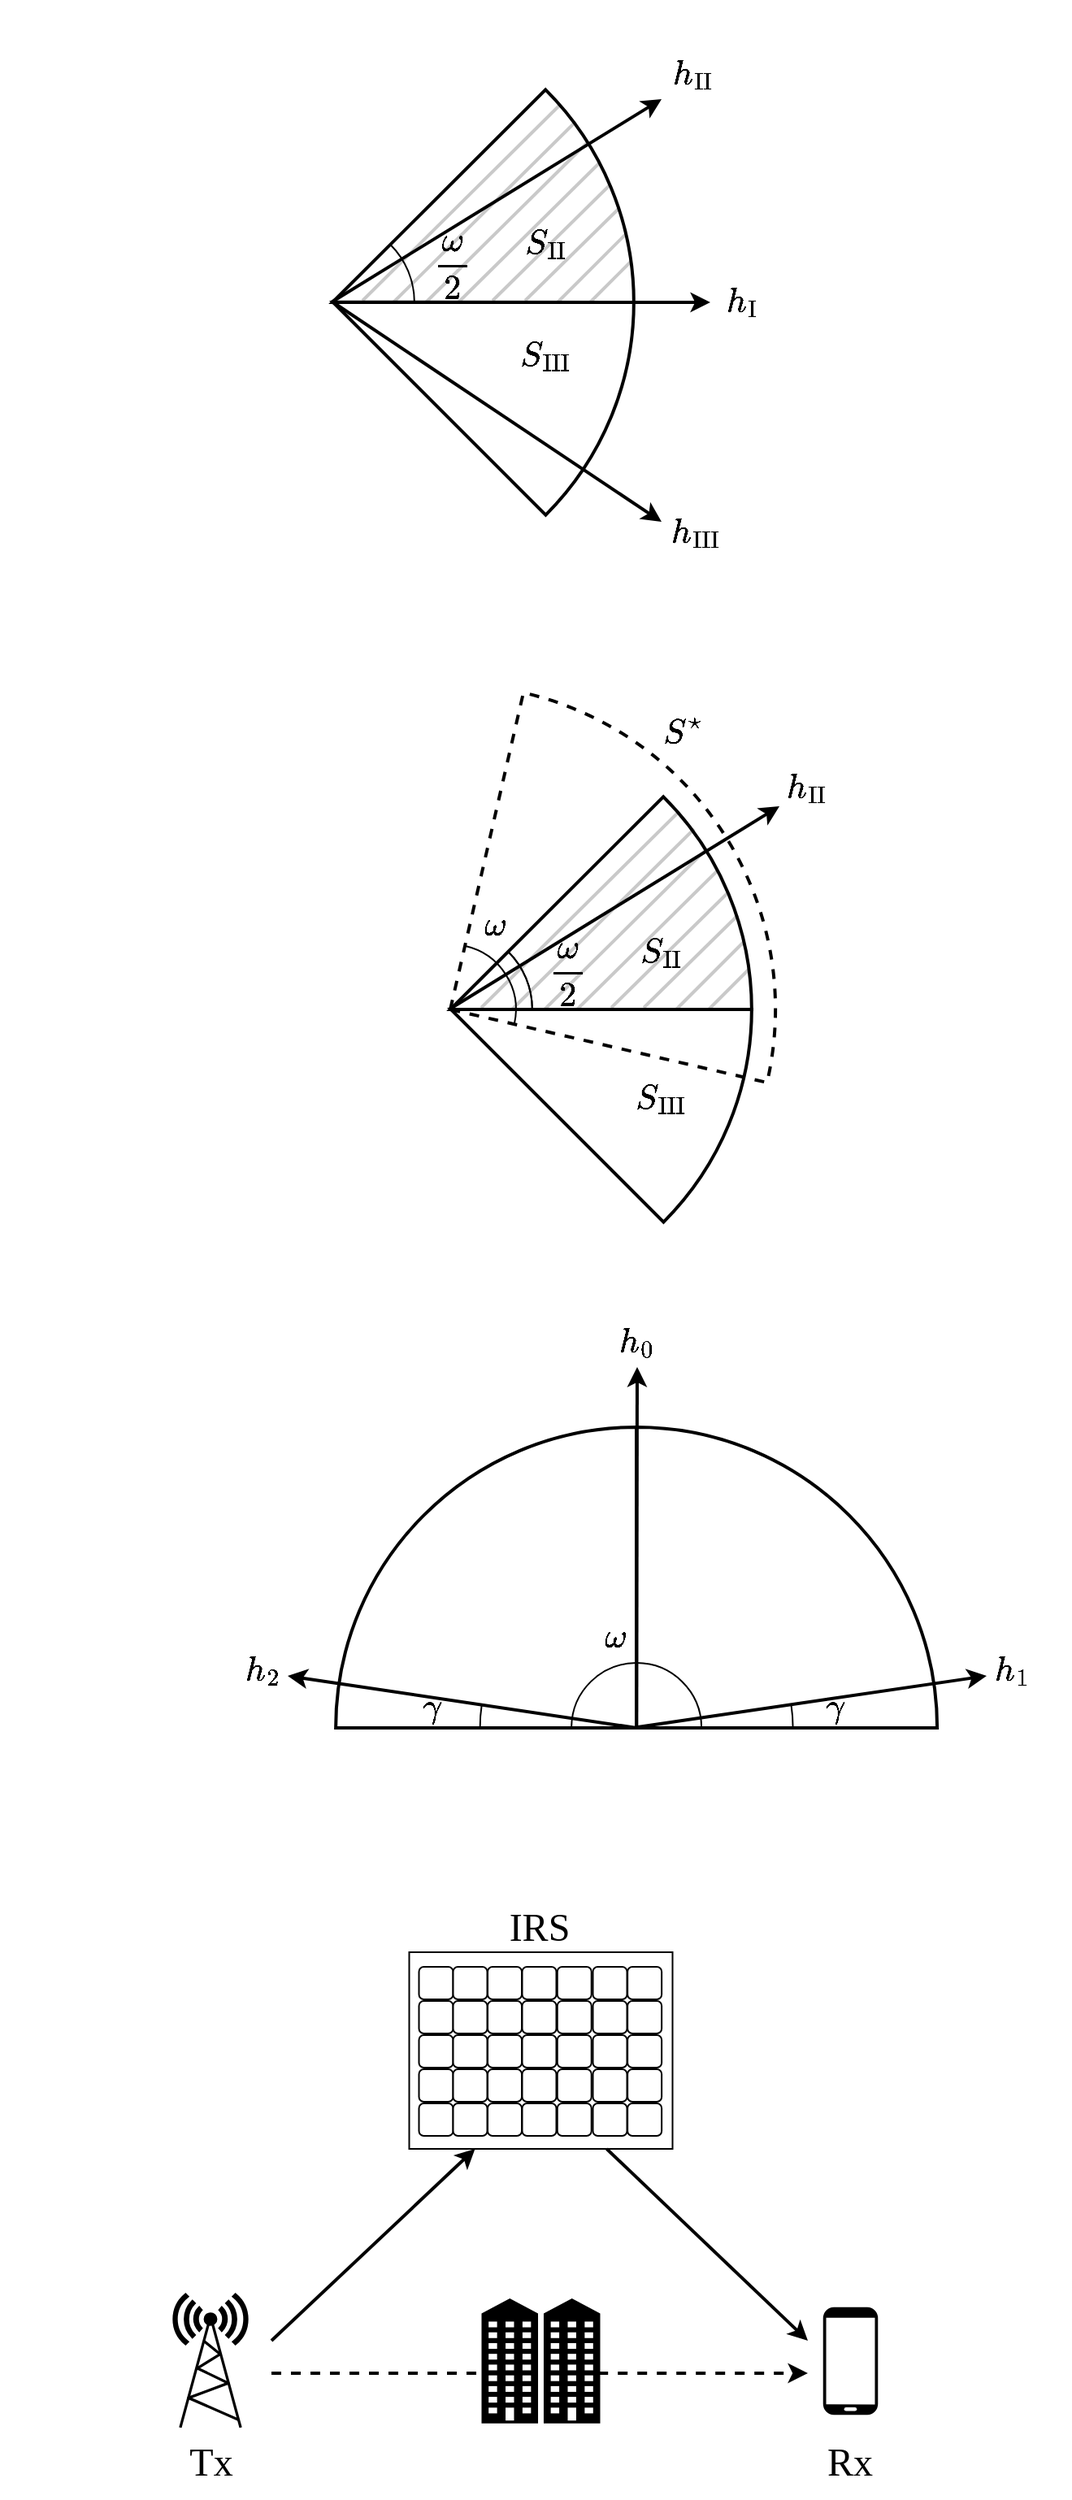 <mxfile version="21.0.2" type="github">
  <diagram id="85g586EzvK8vTw8IZWv8" name="Page-1">
    <mxGraphModel dx="683" dy="375" grid="1" gridSize="10" guides="1" tooltips="1" connect="1" arrows="1" fold="1" page="1" pageScale="1" pageWidth="827" pageHeight="1169" math="1" shadow="0">
      <root>
        <mxCell id="0" />
        <mxCell id="1" parent="0" />
        <mxCell id="nGFfkb9SAOatxK-0Stbt-59" value="" style="group" parent="1" vertex="1" connectable="0">
          <mxGeometry x="299" y="519" width="165" height="121" as="geometry" />
        </mxCell>
        <mxCell id="nGFfkb9SAOatxK-0Stbt-51" value="" style="endArrow=none;html=1;rounded=0;strokeWidth=2;strokeColor=#C9C9C9;" parent="nGFfkb9SAOatxK-0Stbt-59" edge="1">
          <mxGeometry width="50" height="50" relative="1" as="geometry">
            <mxPoint y="120" as="sourcePoint" />
            <mxPoint x="121" as="targetPoint" />
          </mxGeometry>
        </mxCell>
        <mxCell id="nGFfkb9SAOatxK-0Stbt-52" value="" style="endArrow=none;html=1;rounded=0;strokeWidth=2;strokeColor=#C9C9C9;" parent="nGFfkb9SAOatxK-0Stbt-59" edge="1">
          <mxGeometry width="50" height="50" relative="1" as="geometry">
            <mxPoint x="19" y="121" as="sourcePoint" />
            <mxPoint x="131" y="10" as="targetPoint" />
          </mxGeometry>
        </mxCell>
        <mxCell id="nGFfkb9SAOatxK-0Stbt-53" value="" style="endArrow=none;html=1;rounded=0;strokeWidth=2;strokeColor=#C9C9C9;" parent="nGFfkb9SAOatxK-0Stbt-59" edge="1">
          <mxGeometry width="50" height="50" relative="1" as="geometry">
            <mxPoint x="39" y="121" as="sourcePoint" />
            <mxPoint x="139" y="22" as="targetPoint" />
          </mxGeometry>
        </mxCell>
        <mxCell id="nGFfkb9SAOatxK-0Stbt-54" value="" style="endArrow=none;html=1;rounded=0;strokeWidth=2;strokeColor=#C9C9C9;" parent="nGFfkb9SAOatxK-0Stbt-59" edge="1">
          <mxGeometry width="50" height="50" relative="1" as="geometry">
            <mxPoint x="59" y="121" as="sourcePoint" />
            <mxPoint x="146" y="35" as="targetPoint" />
          </mxGeometry>
        </mxCell>
        <mxCell id="nGFfkb9SAOatxK-0Stbt-55" value="" style="endArrow=none;html=1;rounded=0;strokeWidth=2;strokeColor=#C9C9C9;" parent="nGFfkb9SAOatxK-0Stbt-59" edge="1">
          <mxGeometry width="50" height="50" relative="1" as="geometry">
            <mxPoint x="80" y="120" as="sourcePoint" />
            <mxPoint x="152" y="49" as="targetPoint" />
          </mxGeometry>
        </mxCell>
        <mxCell id="nGFfkb9SAOatxK-0Stbt-56" value="" style="endArrow=none;html=1;rounded=0;strokeWidth=2;strokeColor=#C9C9C9;" parent="nGFfkb9SAOatxK-0Stbt-59" edge="1">
          <mxGeometry width="50" height="50" relative="1" as="geometry">
            <mxPoint x="100" y="120" as="sourcePoint" />
            <mxPoint x="158" y="63" as="targetPoint" />
          </mxGeometry>
        </mxCell>
        <mxCell id="nGFfkb9SAOatxK-0Stbt-57" value="" style="endArrow=none;html=1;rounded=0;strokeWidth=2;strokeColor=#C9C9C9;" parent="nGFfkb9SAOatxK-0Stbt-59" edge="1">
          <mxGeometry width="50" height="50" relative="1" as="geometry">
            <mxPoint x="120" y="121" as="sourcePoint" />
            <mxPoint x="162" y="79" as="targetPoint" />
          </mxGeometry>
        </mxCell>
        <mxCell id="nGFfkb9SAOatxK-0Stbt-58" value="" style="endArrow=none;html=1;rounded=0;strokeWidth=2;strokeColor=#C9C9C9;" parent="nGFfkb9SAOatxK-0Stbt-59" edge="1">
          <mxGeometry width="50" height="50" relative="1" as="geometry">
            <mxPoint x="140" y="121" as="sourcePoint" />
            <mxPoint x="165" y="96" as="targetPoint" />
          </mxGeometry>
        </mxCell>
        <mxCell id="nGFfkb9SAOatxK-0Stbt-44" value="" style="endArrow=none;html=1;rounded=0;strokeWidth=2;strokeColor=#C9C9C9;" parent="1" edge="1">
          <mxGeometry width="50" height="50" relative="1" as="geometry">
            <mxPoint x="245" y="205" as="sourcePoint" />
            <mxPoint x="357" y="94" as="targetPoint" />
          </mxGeometry>
        </mxCell>
        <mxCell id="nGFfkb9SAOatxK-0Stbt-45" value="" style="endArrow=none;html=1;rounded=0;strokeWidth=2;strokeColor=#C9C9C9;" parent="1" edge="1">
          <mxGeometry width="50" height="50" relative="1" as="geometry">
            <mxPoint x="265" y="205" as="sourcePoint" />
            <mxPoint x="365" y="106" as="targetPoint" />
          </mxGeometry>
        </mxCell>
        <mxCell id="nGFfkb9SAOatxK-0Stbt-46" value="" style="endArrow=none;html=1;rounded=0;strokeWidth=2;strokeColor=#C9C9C9;" parent="1" edge="1">
          <mxGeometry width="50" height="50" relative="1" as="geometry">
            <mxPoint x="285" y="205" as="sourcePoint" />
            <mxPoint x="372" y="119" as="targetPoint" />
          </mxGeometry>
        </mxCell>
        <mxCell id="nGFfkb9SAOatxK-0Stbt-47" value="" style="endArrow=none;html=1;rounded=0;strokeWidth=2;strokeColor=#C9C9C9;" parent="1" edge="1">
          <mxGeometry width="50" height="50" relative="1" as="geometry">
            <mxPoint x="306" y="204" as="sourcePoint" />
            <mxPoint x="378" y="133" as="targetPoint" />
          </mxGeometry>
        </mxCell>
        <mxCell id="nGFfkb9SAOatxK-0Stbt-48" value="" style="endArrow=none;html=1;rounded=0;strokeWidth=2;strokeColor=#C9C9C9;" parent="1" edge="1">
          <mxGeometry width="50" height="50" relative="1" as="geometry">
            <mxPoint x="326" y="204" as="sourcePoint" />
            <mxPoint x="384" y="147" as="targetPoint" />
          </mxGeometry>
        </mxCell>
        <mxCell id="nGFfkb9SAOatxK-0Stbt-49" value="" style="endArrow=none;html=1;rounded=0;strokeWidth=2;strokeColor=#C9C9C9;" parent="1" edge="1">
          <mxGeometry width="50" height="50" relative="1" as="geometry">
            <mxPoint x="346" y="205" as="sourcePoint" />
            <mxPoint x="388" y="163" as="targetPoint" />
          </mxGeometry>
        </mxCell>
        <mxCell id="nGFfkb9SAOatxK-0Stbt-50" value="" style="endArrow=none;html=1;rounded=0;strokeWidth=2;strokeColor=#C9C9C9;" parent="1" edge="1">
          <mxGeometry width="50" height="50" relative="1" as="geometry">
            <mxPoint x="366" y="205" as="sourcePoint" />
            <mxPoint x="391" y="180" as="targetPoint" />
          </mxGeometry>
        </mxCell>
        <mxCell id="nGFfkb9SAOatxK-0Stbt-43" value="" style="endArrow=none;html=1;rounded=0;strokeWidth=2;strokeColor=#C9C9C9;" parent="1" edge="1">
          <mxGeometry width="50" height="50" relative="1" as="geometry">
            <mxPoint x="226" y="204" as="sourcePoint" />
            <mxPoint x="347" y="84" as="targetPoint" />
          </mxGeometry>
        </mxCell>
        <mxCell id="nGFfkb9SAOatxK-0Stbt-38" value="" style="verticalLabelPosition=bottom;verticalAlign=top;html=1;shape=mxgraph.basic.pie;startAngle=0.25;endAngle=0.5;shadow=0;rotation=270;fillColor=none;fillStyle=cross-hatch;strokeWidth=2;" parent="1" vertex="1">
          <mxGeometry x="209.56" y="897" width="370" height="370" as="geometry" />
        </mxCell>
        <mxCell id="yVYgqpm7gj8_jOVNNwGC-49" value="" style="rounded=0;whiteSpace=wrap;html=1;" parent="1" vertex="1">
          <mxGeometry x="254.75" y="1220" width="162" height="121" as="geometry" />
        </mxCell>
        <mxCell id="PyO2Ggy3WTRFLJfQddXv-44" value="" style="verticalLabelPosition=bottom;verticalAlign=top;html=1;shape=mxgraph.basic.pie;startAngle=0.125;endAngle=0.25;shadow=0;rotation=0;fillStyle=hatch;strokeWidth=2;aspect=fixed;fillColor=none;" parent="1" vertex="1">
          <mxGeometry x="22.12" y="20.0" width="370.81" height="370" as="geometry" />
        </mxCell>
        <mxCell id="PyO2Ggy3WTRFLJfQddXv-43" value="$$h_\text{I}$$" style="text;html=1;strokeColor=none;fillColor=none;align=center;verticalAlign=middle;whiteSpace=wrap;rounded=0;shadow=0;sketch=0;fontSize=18;" parent="1" vertex="1">
          <mxGeometry x="450" y="190" width="20" height="30" as="geometry" />
        </mxCell>
        <mxCell id="PyO2Ggy3WTRFLJfQddXv-59" value="" style="verticalLabelPosition=bottom;verticalAlign=top;html=1;shape=mxgraph.basic.pie;startAngle=0.125;endAngle=0.375;shadow=0;rotation=328;gradientColor=none;fillColor=none;fillStyle=dashed;dashed=1;strokeWidth=2;" parent="1" vertex="1">
          <mxGeometry x="80.02" y="440" width="400" height="400" as="geometry" />
        </mxCell>
        <mxCell id="LCEAn6SN-X00JBckabs0-1" value="" style="verticalLabelPosition=bottom;verticalAlign=top;html=1;shape=mxgraph.basic.pie;startAngle=0.25;endAngle=0.375;shadow=0;rotation=0;fillColor=none;fillStyle=cross-hatch;strokeWidth=2;" parent="1" vertex="1">
          <mxGeometry x="22.93" y="20.0" width="370" height="370" as="geometry" />
        </mxCell>
        <mxCell id="LCEAn6SN-X00JBckabs0-2" value="$$S_{\text{II}}$$" style="text;html=1;strokeColor=none;fillColor=none;align=center;verticalAlign=middle;whiteSpace=wrap;rounded=0;fontSize=18;" parent="1" vertex="1">
          <mxGeometry x="309.37" y="154" width="60" height="30" as="geometry" />
        </mxCell>
        <mxCell id="z3RL2ZZ6f8MCvAjvbJkS-1" value="$$S_{\text{III}}$$" style="text;html=1;strokeColor=none;fillColor=none;align=center;verticalAlign=middle;whiteSpace=wrap;rounded=0;opacity=90;fontSize=18;" parent="1" vertex="1">
          <mxGeometry x="309.37" y="223" width="60" height="30" as="geometry" />
        </mxCell>
        <mxCell id="PyO2Ggy3WTRFLJfQddXv-7" value="" style="endArrow=classic;html=1;rounded=0;strokeWidth=2;" parent="1" edge="1">
          <mxGeometry width="50" height="50" relative="1" as="geometry">
            <mxPoint x="207.118" y="204.888" as="sourcePoint" />
            <mxPoint x="440" y="205" as="targetPoint" />
          </mxGeometry>
        </mxCell>
        <mxCell id="z3RL2ZZ6f8MCvAjvbJkS-5" value="$$S^\star$$" style="text;html=1;strokeColor=none;fillColor=none;align=center;verticalAlign=middle;whiteSpace=wrap;rounded=0;opacity=90;fontSize=18;" parent="1" vertex="1">
          <mxGeometry x="392.93" y="455.0" width="60" height="30" as="geometry" />
        </mxCell>
        <mxCell id="z3RL2ZZ6f8MCvAjvbJkS-9" value="$$\frac{\omega}{2}$$" style="text;html=1;strokeColor=none;fillColor=none;align=center;verticalAlign=middle;whiteSpace=wrap;rounded=0;fontSize=18;" parent="1" vertex="1">
          <mxGeometry x="270.96" y="168" width="20.12" height="30" as="geometry" />
        </mxCell>
        <mxCell id="yVYgqpm7gj8_jOVNNwGC-1" value="" style="verticalAlign=top;verticalLabelPosition=bottom;labelPosition=center;align=center;html=1;outlineConnect=0;gradientDirection=north;strokeWidth=2;shape=mxgraph.networks.radio_tower;fillColor=#000000;" parent="1" vertex="1">
          <mxGeometry x="110" y="1430.59" width="45" height="81.82" as="geometry" />
        </mxCell>
        <mxCell id="yVYgqpm7gj8_jOVNNwGC-2" value="" style="verticalAlign=top;verticalLabelPosition=bottom;labelPosition=center;align=center;html=1;outlineConnect=0;gradientDirection=north;strokeWidth=2;shape=mxgraph.networks.mobile;fillColor=#000000;strokeColor=#000000;fontColor=#333333;" parent="1" vertex="1">
          <mxGeometry x="510" y="1439" width="32.5" height="65" as="geometry" />
        </mxCell>
        <mxCell id="yVYgqpm7gj8_jOVNNwGC-3" value="" style="verticalAlign=top;verticalLabelPosition=bottom;labelPosition=center;align=center;html=1;outlineConnect=0;gradientDirection=north;strokeWidth=2;shape=mxgraph.networks.community;fillColor=#000000;strokeColor=#000000;" parent="1" vertex="1">
          <mxGeometry x="300.12" y="1434" width="71.25" height="75" as="geometry" />
        </mxCell>
        <mxCell id="yVYgqpm7gj8_jOVNNwGC-47" value="" style="group;shadow=1;" parent="1" vertex="1" connectable="0">
          <mxGeometry x="260.75" y="1229" width="149.32" height="119.5" as="geometry" />
        </mxCell>
        <mxCell id="yVYgqpm7gj8_jOVNNwGC-5" value="" style="rounded=1;whiteSpace=wrap;html=1;imageWidth=24;container=0;" parent="yVYgqpm7gj8_jOVNNwGC-47" vertex="1">
          <mxGeometry width="21" height="20" as="geometry" />
        </mxCell>
        <mxCell id="yVYgqpm7gj8_jOVNNwGC-7" value="" style="rounded=1;whiteSpace=wrap;html=1;imageWidth=24;container=0;" parent="yVYgqpm7gj8_jOVNNwGC-47" vertex="1">
          <mxGeometry x="21" width="21" height="20" as="geometry" />
        </mxCell>
        <mxCell id="yVYgqpm7gj8_jOVNNwGC-8" value="" style="rounded=1;whiteSpace=wrap;html=1;imageWidth=24;container=0;" parent="yVYgqpm7gj8_jOVNNwGC-47" vertex="1">
          <mxGeometry x="42.26" width="21" height="20" as="geometry" />
        </mxCell>
        <mxCell id="yVYgqpm7gj8_jOVNNwGC-10" value="" style="rounded=1;whiteSpace=wrap;html=1;imageWidth=24;container=0;" parent="yVYgqpm7gj8_jOVNNwGC-47" vertex="1">
          <mxGeometry x="63.5" width="21" height="20" as="geometry" />
        </mxCell>
        <mxCell id="yVYgqpm7gj8_jOVNNwGC-11" value="" style="rounded=1;whiteSpace=wrap;html=1;imageWidth=24;container=0;" parent="yVYgqpm7gj8_jOVNNwGC-47" vertex="1">
          <mxGeometry x="85.12" width="21" height="20" as="geometry" />
        </mxCell>
        <mxCell id="yVYgqpm7gj8_jOVNNwGC-12" value="" style="rounded=1;whiteSpace=wrap;html=1;imageWidth=24;container=0;" parent="yVYgqpm7gj8_jOVNNwGC-47" vertex="1">
          <mxGeometry x="107" width="21" height="20" as="geometry" />
        </mxCell>
        <mxCell id="yVYgqpm7gj8_jOVNNwGC-13" value="" style="rounded=1;whiteSpace=wrap;html=1;imageWidth=24;container=0;" parent="yVYgqpm7gj8_jOVNNwGC-47" vertex="1">
          <mxGeometry x="128.32" width="21" height="20" as="geometry" />
        </mxCell>
        <mxCell id="yVYgqpm7gj8_jOVNNwGC-16" value="" style="rounded=1;whiteSpace=wrap;html=1;imageWidth=24;container=0;" parent="yVYgqpm7gj8_jOVNNwGC-47" vertex="1">
          <mxGeometry y="21" width="21" height="20" as="geometry" />
        </mxCell>
        <mxCell id="yVYgqpm7gj8_jOVNNwGC-17" value="" style="rounded=1;whiteSpace=wrap;html=1;imageWidth=24;container=0;" parent="yVYgqpm7gj8_jOVNNwGC-47" vertex="1">
          <mxGeometry x="21" y="21" width="21" height="20" as="geometry" />
        </mxCell>
        <mxCell id="yVYgqpm7gj8_jOVNNwGC-18" value="" style="rounded=1;whiteSpace=wrap;html=1;imageWidth=24;container=0;" parent="yVYgqpm7gj8_jOVNNwGC-47" vertex="1">
          <mxGeometry x="42.26" y="21" width="21" height="20" as="geometry" />
        </mxCell>
        <mxCell id="yVYgqpm7gj8_jOVNNwGC-19" value="" style="rounded=1;whiteSpace=wrap;html=1;imageWidth=24;container=0;" parent="yVYgqpm7gj8_jOVNNwGC-47" vertex="1">
          <mxGeometry x="63.5" y="21" width="21" height="20" as="geometry" />
        </mxCell>
        <mxCell id="yVYgqpm7gj8_jOVNNwGC-20" value="" style="rounded=1;whiteSpace=wrap;html=1;imageWidth=24;container=0;" parent="yVYgqpm7gj8_jOVNNwGC-47" vertex="1">
          <mxGeometry x="85.12" y="21" width="21" height="20" as="geometry" />
        </mxCell>
        <mxCell id="yVYgqpm7gj8_jOVNNwGC-21" value="" style="rounded=1;whiteSpace=wrap;html=1;imageWidth=24;container=0;" parent="yVYgqpm7gj8_jOVNNwGC-47" vertex="1">
          <mxGeometry x="107" y="21" width="21" height="20" as="geometry" />
        </mxCell>
        <mxCell id="yVYgqpm7gj8_jOVNNwGC-22" value="" style="rounded=1;whiteSpace=wrap;html=1;imageWidth=24;container=0;" parent="yVYgqpm7gj8_jOVNNwGC-47" vertex="1">
          <mxGeometry x="128.32" y="21" width="21" height="20" as="geometry" />
        </mxCell>
        <mxCell id="yVYgqpm7gj8_jOVNNwGC-24" value="" style="rounded=1;whiteSpace=wrap;html=1;imageWidth=24;container=0;" parent="yVYgqpm7gj8_jOVNNwGC-47" vertex="1">
          <mxGeometry y="42" width="21" height="20" as="geometry" />
        </mxCell>
        <mxCell id="yVYgqpm7gj8_jOVNNwGC-25" value="" style="rounded=1;whiteSpace=wrap;html=1;imageWidth=24;container=0;" parent="yVYgqpm7gj8_jOVNNwGC-47" vertex="1">
          <mxGeometry x="21" y="42" width="21" height="20" as="geometry" />
        </mxCell>
        <mxCell id="yVYgqpm7gj8_jOVNNwGC-26" value="" style="rounded=1;whiteSpace=wrap;html=1;imageWidth=24;container=0;" parent="yVYgqpm7gj8_jOVNNwGC-47" vertex="1">
          <mxGeometry x="42.26" y="42" width="21" height="20" as="geometry" />
        </mxCell>
        <mxCell id="yVYgqpm7gj8_jOVNNwGC-27" value="" style="rounded=1;whiteSpace=wrap;html=1;imageWidth=24;container=0;" parent="yVYgqpm7gj8_jOVNNwGC-47" vertex="1">
          <mxGeometry x="63.5" y="42" width="21" height="20" as="geometry" />
        </mxCell>
        <mxCell id="yVYgqpm7gj8_jOVNNwGC-28" value="" style="rounded=1;whiteSpace=wrap;html=1;imageWidth=24;container=0;" parent="yVYgqpm7gj8_jOVNNwGC-47" vertex="1">
          <mxGeometry x="85.12" y="42" width="21" height="20" as="geometry" />
        </mxCell>
        <mxCell id="yVYgqpm7gj8_jOVNNwGC-29" value="" style="rounded=1;whiteSpace=wrap;html=1;imageWidth=24;container=0;" parent="yVYgqpm7gj8_jOVNNwGC-47" vertex="1">
          <mxGeometry x="107" y="42" width="21" height="20" as="geometry" />
        </mxCell>
        <mxCell id="yVYgqpm7gj8_jOVNNwGC-30" value="" style="rounded=1;whiteSpace=wrap;html=1;imageWidth=24;container=0;" parent="yVYgqpm7gj8_jOVNNwGC-47" vertex="1">
          <mxGeometry x="128.32" y="42" width="21" height="20" as="geometry" />
        </mxCell>
        <mxCell id="yVYgqpm7gj8_jOVNNwGC-31" value="" style="rounded=1;whiteSpace=wrap;html=1;imageWidth=24;container=0;" parent="yVYgqpm7gj8_jOVNNwGC-47" vertex="1">
          <mxGeometry y="63" width="21" height="20" as="geometry" />
        </mxCell>
        <mxCell id="yVYgqpm7gj8_jOVNNwGC-32" value="" style="rounded=1;whiteSpace=wrap;html=1;imageWidth=24;container=0;" parent="yVYgqpm7gj8_jOVNNwGC-47" vertex="1">
          <mxGeometry x="21" y="63" width="21" height="20" as="geometry" />
        </mxCell>
        <mxCell id="yVYgqpm7gj8_jOVNNwGC-33" value="" style="rounded=1;whiteSpace=wrap;html=1;imageWidth=24;container=0;" parent="yVYgqpm7gj8_jOVNNwGC-47" vertex="1">
          <mxGeometry x="42.26" y="63" width="21" height="20" as="geometry" />
        </mxCell>
        <mxCell id="yVYgqpm7gj8_jOVNNwGC-34" value="" style="rounded=1;whiteSpace=wrap;html=1;imageWidth=24;container=0;" parent="yVYgqpm7gj8_jOVNNwGC-47" vertex="1">
          <mxGeometry x="63.5" y="63" width="21" height="20" as="geometry" />
        </mxCell>
        <mxCell id="yVYgqpm7gj8_jOVNNwGC-35" value="" style="rounded=1;whiteSpace=wrap;html=1;imageWidth=24;container=0;" parent="yVYgqpm7gj8_jOVNNwGC-47" vertex="1">
          <mxGeometry x="85.12" y="63" width="21" height="20" as="geometry" />
        </mxCell>
        <mxCell id="yVYgqpm7gj8_jOVNNwGC-36" value="" style="rounded=1;whiteSpace=wrap;html=1;imageWidth=24;container=0;" parent="yVYgqpm7gj8_jOVNNwGC-47" vertex="1">
          <mxGeometry x="107" y="63" width="21" height="20" as="geometry" />
        </mxCell>
        <mxCell id="yVYgqpm7gj8_jOVNNwGC-37" value="" style="rounded=1;whiteSpace=wrap;html=1;imageWidth=24;container=0;" parent="yVYgqpm7gj8_jOVNNwGC-47" vertex="1">
          <mxGeometry x="128.32" y="63" width="21" height="20" as="geometry" />
        </mxCell>
        <mxCell id="yVYgqpm7gj8_jOVNNwGC-38" value="" style="rounded=1;whiteSpace=wrap;html=1;imageWidth=24;container=0;" parent="yVYgqpm7gj8_jOVNNwGC-47" vertex="1">
          <mxGeometry y="84" width="21" height="20" as="geometry" />
        </mxCell>
        <mxCell id="yVYgqpm7gj8_jOVNNwGC-39" value="" style="rounded=1;whiteSpace=wrap;html=1;imageWidth=24;container=0;" parent="yVYgqpm7gj8_jOVNNwGC-47" vertex="1">
          <mxGeometry x="21" y="84" width="21" height="20" as="geometry" />
        </mxCell>
        <mxCell id="yVYgqpm7gj8_jOVNNwGC-40" value="" style="rounded=1;whiteSpace=wrap;html=1;imageWidth=24;container=0;" parent="yVYgqpm7gj8_jOVNNwGC-47" vertex="1">
          <mxGeometry x="42.26" y="84" width="21" height="20" as="geometry" />
        </mxCell>
        <mxCell id="yVYgqpm7gj8_jOVNNwGC-41" value="" style="rounded=1;whiteSpace=wrap;html=1;imageWidth=24;container=0;" parent="yVYgqpm7gj8_jOVNNwGC-47" vertex="1">
          <mxGeometry x="63.5" y="84" width="21" height="20" as="geometry" />
        </mxCell>
        <mxCell id="yVYgqpm7gj8_jOVNNwGC-42" value="" style="rounded=1;whiteSpace=wrap;html=1;imageWidth=24;container=0;" parent="yVYgqpm7gj8_jOVNNwGC-47" vertex="1">
          <mxGeometry x="85.12" y="84" width="21" height="20" as="geometry" />
        </mxCell>
        <mxCell id="yVYgqpm7gj8_jOVNNwGC-43" value="" style="rounded=1;whiteSpace=wrap;html=1;imageWidth=24;container=0;" parent="yVYgqpm7gj8_jOVNNwGC-47" vertex="1">
          <mxGeometry x="107" y="84" width="21" height="20" as="geometry" />
        </mxCell>
        <mxCell id="yVYgqpm7gj8_jOVNNwGC-44" value="" style="rounded=1;whiteSpace=wrap;html=1;imageWidth=24;container=0;" parent="yVYgqpm7gj8_jOVNNwGC-47" vertex="1">
          <mxGeometry x="128.32" y="84" width="21" height="20" as="geometry" />
        </mxCell>
        <mxCell id="yVYgqpm7gj8_jOVNNwGC-50" value="" style="endArrow=classic;html=1;rounded=0;startArrow=none;dashed=1;strokeWidth=2;" parent="1" edge="1">
          <mxGeometry width="50" height="50" relative="1" as="geometry">
            <mxPoint x="371.095" y="1479" as="sourcePoint" />
            <mxPoint x="500" y="1479" as="targetPoint" />
          </mxGeometry>
        </mxCell>
        <mxCell id="yVYgqpm7gj8_jOVNNwGC-52" value="" style="endArrow=none;html=1;rounded=0;dashed=1;strokeWidth=2;" parent="1" edge="1">
          <mxGeometry width="50" height="50" relative="1" as="geometry">
            <mxPoint x="170" y="1479" as="sourcePoint" />
            <mxPoint x="300.385" y="1479" as="targetPoint" />
          </mxGeometry>
        </mxCell>
        <mxCell id="yVYgqpm7gj8_jOVNNwGC-53" value="" style="endArrow=classic;html=1;rounded=0;entryX=0.25;entryY=1;entryDx=0;entryDy=0;strokeWidth=2;" parent="1" target="yVYgqpm7gj8_jOVNNwGC-49" edge="1">
          <mxGeometry width="50" height="50" relative="1" as="geometry">
            <mxPoint x="170" y="1459" as="sourcePoint" />
            <mxPoint x="600" y="1219" as="targetPoint" />
          </mxGeometry>
        </mxCell>
        <mxCell id="yVYgqpm7gj8_jOVNNwGC-55" value="" style="endArrow=classic;html=1;rounded=0;exitX=0.75;exitY=1;exitDx=0;exitDy=0;strokeWidth=2;" parent="1" source="yVYgqpm7gj8_jOVNNwGC-49" edge="1">
          <mxGeometry width="50" height="50" relative="1" as="geometry">
            <mxPoint x="550" y="1269" as="sourcePoint" />
            <mxPoint x="500" y="1459" as="targetPoint" />
          </mxGeometry>
        </mxCell>
        <mxCell id="yVYgqpm7gj8_jOVNNwGC-56" value="&lt;font style=&quot;font-size: 24px;&quot; face=&quot;Times New Roman&quot;&gt;Tx&lt;/font&gt;" style="text;html=1;strokeColor=none;fillColor=none;align=center;verticalAlign=middle;whiteSpace=wrap;rounded=0;shadow=1;" parent="1" vertex="1">
          <mxGeometry x="102.5" y="1519" width="60" height="30" as="geometry" />
        </mxCell>
        <mxCell id="yVYgqpm7gj8_jOVNNwGC-57" value="&lt;font style=&quot;font-size: 24px;&quot; face=&quot;Times New Roman&quot;&gt;Rx&lt;/font&gt;" style="text;html=1;strokeColor=none;fillColor=none;align=center;verticalAlign=middle;whiteSpace=wrap;rounded=0;shadow=1;" parent="1" vertex="1">
          <mxGeometry x="496.25" y="1519" width="60" height="30" as="geometry" />
        </mxCell>
        <mxCell id="yVYgqpm7gj8_jOVNNwGC-58" value="&lt;font style=&quot;font-size: 24px;&quot; face=&quot;Times New Roman&quot;&gt;IRS&lt;/font&gt;" style="text;html=1;strokeColor=none;fillColor=none;align=center;verticalAlign=middle;whiteSpace=wrap;rounded=0;shadow=1;" parent="1" vertex="1">
          <mxGeometry x="305.41" y="1190" width="60" height="30" as="geometry" />
        </mxCell>
        <mxCell id="nGFfkb9SAOatxK-0Stbt-1" value="" style="endArrow=classic;html=1;rounded=0;strokeWidth=2;" parent="1" edge="1">
          <mxGeometry width="50" height="50" relative="1" as="geometry">
            <mxPoint x="208" y="205" as="sourcePoint" />
            <mxPoint x="410" y="340" as="targetPoint" />
          </mxGeometry>
        </mxCell>
        <mxCell id="nGFfkb9SAOatxK-0Stbt-2" value="$$h_\text{III}$$" style="text;html=1;strokeColor=none;fillColor=none;align=center;verticalAlign=middle;whiteSpace=wrap;rounded=0;shadow=0;sketch=0;fontSize=18;" parent="1" vertex="1">
          <mxGeometry x="420.87" y="332" width="20" height="30" as="geometry" />
        </mxCell>
        <mxCell id="nGFfkb9SAOatxK-0Stbt-3" value="" style="endArrow=classic;html=1;rounded=0;strokeWidth=2;exitX=0.497;exitY=0.5;exitDx=0;exitDy=0;exitPerimeter=0;" parent="1" source="LCEAn6SN-X00JBckabs0-1" edge="1">
          <mxGeometry width="50" height="50" relative="1" as="geometry">
            <mxPoint x="210" y="210" as="sourcePoint" />
            <mxPoint x="410" y="80" as="targetPoint" />
          </mxGeometry>
        </mxCell>
        <mxCell id="nGFfkb9SAOatxK-0Stbt-4" value="$$h_\text{II}$$" style="text;html=1;strokeColor=none;fillColor=none;align=center;verticalAlign=middle;whiteSpace=wrap;rounded=0;shadow=0;sketch=0;fontSize=18;" parent="1" vertex="1">
          <mxGeometry x="420" y="50" width="20" height="30" as="geometry" />
        </mxCell>
        <mxCell id="nGFfkb9SAOatxK-0Stbt-7" value="" style="verticalLabelPosition=bottom;verticalAlign=top;html=1;shape=mxgraph.basic.pie;startAngle=0.125;endAngle=0.25;shadow=0;rotation=0;fillStyle=auto;strokeWidth=2;aspect=fixed;fillColor=none;" parent="1" vertex="1">
          <mxGeometry x="94.62" y="455" width="370.81" height="370" as="geometry" />
        </mxCell>
        <mxCell id="nGFfkb9SAOatxK-0Stbt-9" value="" style="verticalLabelPosition=bottom;verticalAlign=top;html=1;shape=mxgraph.basic.pie;startAngle=0.25;endAngle=0.375;shadow=0;rotation=0;fillColor=none;fillStyle=cross-hatch;strokeWidth=2;" parent="1" vertex="1">
          <mxGeometry x="95.43" y="455" width="370" height="370" as="geometry" />
        </mxCell>
        <mxCell id="nGFfkb9SAOatxK-0Stbt-10" value="$$S_{\text{II}}$$" style="text;html=1;strokeColor=none;fillColor=none;align=center;verticalAlign=middle;whiteSpace=wrap;rounded=0;opacity=90;fontSize=18;" parent="1" vertex="1">
          <mxGeometry x="379.87" y="590" width="60" height="30" as="geometry" />
        </mxCell>
        <mxCell id="nGFfkb9SAOatxK-0Stbt-11" value="$$S_{\text{III}}$$" style="text;html=1;strokeColor=none;fillColor=none;align=center;verticalAlign=middle;whiteSpace=wrap;rounded=0;opacity=90;fontSize=18;" parent="1" vertex="1">
          <mxGeometry x="379.87" y="680" width="60" height="30" as="geometry" />
        </mxCell>
        <mxCell id="nGFfkb9SAOatxK-0Stbt-13" value="" style="verticalLabelPosition=bottom;verticalAlign=top;html=1;shape=mxgraph.basic.arc;startAngle=0.125;endAngle=0.25;" parent="1" vertex="1">
          <mxGeometry x="230.44" y="590" width="100" height="100" as="geometry" />
        </mxCell>
        <mxCell id="nGFfkb9SAOatxK-0Stbt-14" value="$$\frac{\omega}{2}$$" style="text;html=1;strokeColor=none;fillColor=none;align=center;verticalAlign=middle;whiteSpace=wrap;rounded=0;fontSize=18;" parent="1" vertex="1">
          <mxGeometry x="342.44" y="603" width="21.32" height="30" as="geometry" />
        </mxCell>
        <mxCell id="nGFfkb9SAOatxK-0Stbt-17" value="" style="endArrow=classic;html=1;rounded=0;strokeWidth=2;exitX=0.497;exitY=0.5;exitDx=0;exitDy=0;exitPerimeter=0;" parent="1" source="nGFfkb9SAOatxK-0Stbt-9" edge="1">
          <mxGeometry width="50" height="50" relative="1" as="geometry">
            <mxPoint x="282.5" y="645" as="sourcePoint" />
            <mxPoint x="482.5" y="515" as="targetPoint" />
          </mxGeometry>
        </mxCell>
        <mxCell id="nGFfkb9SAOatxK-0Stbt-18" value="$$h_\text{II}$$" style="text;html=1;strokeColor=none;fillColor=none;align=center;verticalAlign=middle;whiteSpace=wrap;rounded=0;shadow=0;sketch=0;fontSize=18;" parent="1" vertex="1">
          <mxGeometry x="490" y="489" width="20" height="30" as="geometry" />
        </mxCell>
        <mxCell id="nGFfkb9SAOatxK-0Stbt-19" value="" style="verticalLabelPosition=bottom;verticalAlign=top;html=1;shape=mxgraph.basic.arc;startAngle=0.125;endAngle=0.25;" parent="1" vertex="1">
          <mxGeometry x="230.44" y="590" width="100" height="100" as="geometry" />
        </mxCell>
        <mxCell id="nGFfkb9SAOatxK-0Stbt-20" value="" style="verticalLabelPosition=bottom;verticalAlign=top;html=1;shape=mxgraph.basic.arc;startAngle=0.036;endAngle=0.284;" parent="1" vertex="1">
          <mxGeometry x="240.45" y="600" width="79.96" height="80" as="geometry" />
        </mxCell>
        <mxCell id="nGFfkb9SAOatxK-0Stbt-22" value="$$\omega$$" style="text;html=1;strokeColor=none;fillColor=none;align=center;verticalAlign=middle;whiteSpace=wrap;rounded=0;fontSize=18;" parent="1" vertex="1">
          <mxGeometry x="297.05" y="574" width="21.32" height="30" as="geometry" />
        </mxCell>
        <mxCell id="nGFfkb9SAOatxK-0Stbt-23" value="" style="verticalLabelPosition=bottom;verticalAlign=top;html=1;shape=mxgraph.basic.pie;startAngle=0;endAngle=0.25;shadow=0;rotation=270;fillColor=none;fillStyle=cross-hatch;strokeWidth=2;" parent="1" vertex="1">
          <mxGeometry x="209.56" y="897" width="370" height="370" as="geometry" />
        </mxCell>
        <mxCell id="nGFfkb9SAOatxK-0Stbt-24" value="" style="endArrow=classic;html=1;rounded=0;strokeWidth=2;exitX=0.501;exitY=0.5;exitDx=0;exitDy=0;exitPerimeter=0;" parent="1" edge="1" source="nGFfkb9SAOatxK-0Stbt-38">
          <mxGeometry width="50" height="50" relative="1" as="geometry">
            <mxPoint x="394.438" y="874.578" as="sourcePoint" />
            <mxPoint x="610" y="1050" as="targetPoint" />
          </mxGeometry>
        </mxCell>
        <mxCell id="z3RL2ZZ6f8MCvAjvbJkS-8" value="" style="verticalLabelPosition=bottom;verticalAlign=top;html=1;shape=mxgraph.basic.arc;startAngle=0.125;endAngle=0.25;" parent="1" vertex="1">
          <mxGeometry x="157.94" y="155" width="100" height="100" as="geometry" />
        </mxCell>
        <mxCell id="nGFfkb9SAOatxK-0Stbt-36" value="$$\gamma$$" style="text;html=1;strokeColor=none;fillColor=none;align=center;verticalAlign=middle;whiteSpace=wrap;rounded=0;fontSize=18;" parent="1" vertex="1">
          <mxGeometry x="257.94" y="1055" width="21.32" height="30" as="geometry" />
        </mxCell>
        <mxCell id="NkI923L0fSAlknQ2pLmd-6" value="" style="endArrow=classic;html=1;rounded=0;strokeWidth=2;exitX=0.5;exitY=0.5;exitDx=0;exitDy=0;exitPerimeter=0;" edge="1" parent="1" source="nGFfkb9SAOatxK-0Stbt-23">
          <mxGeometry width="50" height="50" relative="1" as="geometry">
            <mxPoint x="394.438" y="874.578" as="sourcePoint" />
            <mxPoint x="180" y="1050" as="targetPoint" />
          </mxGeometry>
        </mxCell>
        <mxCell id="NkI923L0fSAlknQ2pLmd-7" value="" style="verticalLabelPosition=bottom;verticalAlign=top;html=1;shape=mxgraph.basic.arc;startAngle=0.003;endAngle=0.498;rotation=270;" vertex="1" parent="1">
          <mxGeometry x="354.58" y="1042" width="79.96" height="80" as="geometry" />
        </mxCell>
        <mxCell id="NkI923L0fSAlknQ2pLmd-8" value="" style="verticalLabelPosition=bottom;verticalAlign=top;html=1;shape=mxgraph.basic.arc;startAngle=0;endAngle=0.024;rotation=270;" vertex="1" parent="1">
          <mxGeometry x="298.36" y="985.75" width="192.4" height="192.5" as="geometry" />
        </mxCell>
        <mxCell id="NkI923L0fSAlknQ2pLmd-9" value="$$\omega$$" style="text;html=1;strokeColor=none;fillColor=none;align=center;verticalAlign=middle;whiteSpace=wrap;rounded=0;fontSize=18;" vertex="1" parent="1">
          <mxGeometry x="370.84" y="1012" width="21.32" height="30" as="geometry" />
        </mxCell>
        <mxCell id="NkI923L0fSAlknQ2pLmd-10" value="$$\gamma$$" style="text;html=1;strokeColor=none;fillColor=none;align=center;verticalAlign=middle;whiteSpace=wrap;rounded=0;fontSize=18;" vertex="1" parent="1">
          <mxGeometry x="506.43" y="1055" width="21.32" height="30" as="geometry" />
        </mxCell>
        <mxCell id="NkI923L0fSAlknQ2pLmd-12" value="" style="verticalLabelPosition=bottom;verticalAlign=top;html=1;shape=mxgraph.basic.arc;startAngle=0.476;endAngle=0.5;rotation=270;" vertex="1" parent="1">
          <mxGeometry x="298.36" y="985.75" width="192.4" height="192.5" as="geometry" />
        </mxCell>
        <mxCell id="NkI923L0fSAlknQ2pLmd-13" value="$$h_1$$" style="text;html=1;strokeColor=none;fillColor=none;align=center;verticalAlign=middle;whiteSpace=wrap;rounded=0;shadow=0;sketch=0;fontSize=18;" vertex="1" parent="1">
          <mxGeometry x="616" y="1032" width="20" height="30" as="geometry" />
        </mxCell>
        <mxCell id="NkI923L0fSAlknQ2pLmd-14" value="$$h_2$$" style="text;html=1;strokeColor=none;fillColor=none;align=center;verticalAlign=middle;whiteSpace=wrap;rounded=0;shadow=0;sketch=0;fontSize=18;" vertex="1" parent="1">
          <mxGeometry x="155.0" y="1032" width="20" height="30" as="geometry" />
        </mxCell>
        <mxCell id="NkI923L0fSAlknQ2pLmd-15" value="" style="endArrow=classic;html=1;rounded=0;strokeWidth=2;exitX=0.5;exitY=0.5;exitDx=0;exitDy=0;exitPerimeter=0;" edge="1" parent="1" source="nGFfkb9SAOatxK-0Stbt-23">
          <mxGeometry width="50" height="50" relative="1" as="geometry">
            <mxPoint x="120" y="1030" as="sourcePoint" />
            <mxPoint x="395" y="860" as="targetPoint" />
          </mxGeometry>
        </mxCell>
        <mxCell id="NkI923L0fSAlknQ2pLmd-16" value="$$h_0$$" style="text;html=1;strokeColor=none;fillColor=none;align=center;verticalAlign=middle;whiteSpace=wrap;rounded=0;shadow=0;sketch=0;fontSize=18;" vertex="1" parent="1">
          <mxGeometry x="383.09" y="830" width="22.94" height="30" as="geometry" />
        </mxCell>
      </root>
    </mxGraphModel>
  </diagram>
</mxfile>
